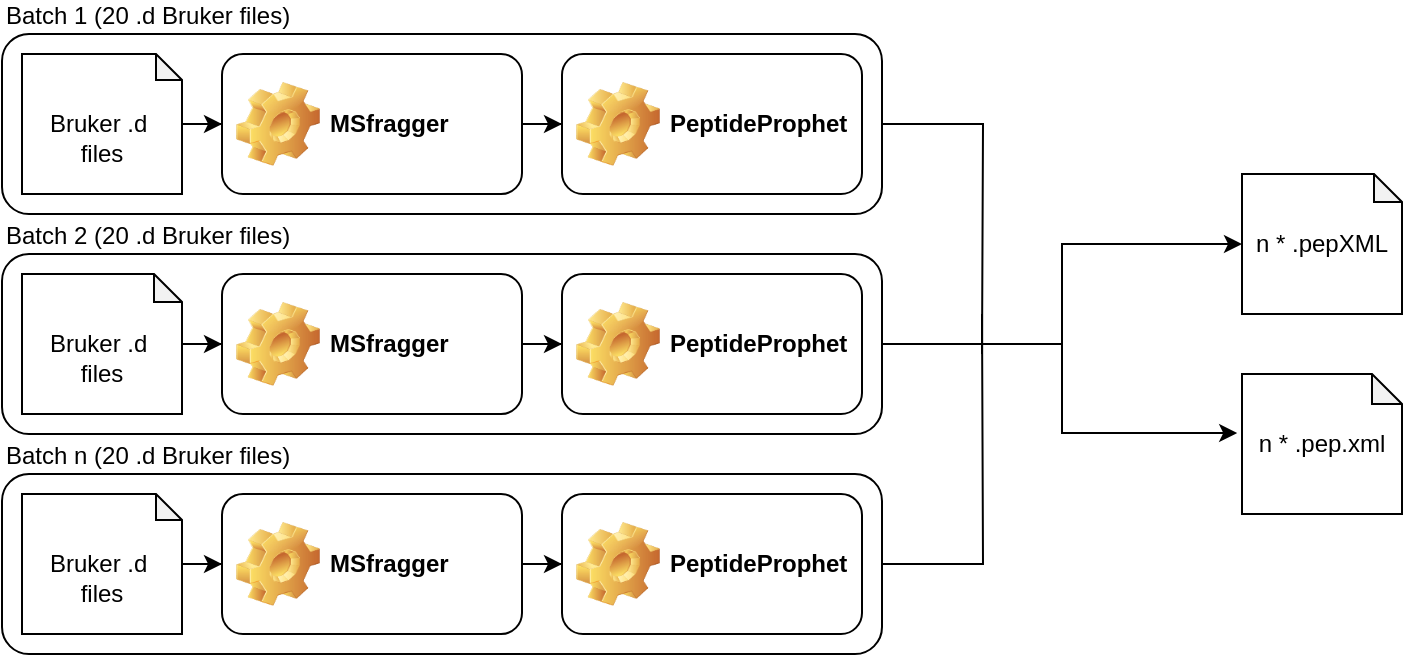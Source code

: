 <mxfile version="14.9.6" type="device"><diagram id="n_-5ijdxxIzs4n2ASLL0" name="MSFRAGGER"><mxGraphModel dx="591" dy="613" grid="1" gridSize="10" guides="1" tooltips="1" connect="1" arrows="1" fold="1" page="1" pageScale="1" pageWidth="850" pageHeight="1100" math="0" shadow="0"><root><mxCell id="0"/><mxCell id="1" parent="0"/><mxCell id="08W0gfI2OdSX0Z8US5El-11" style="edgeStyle=orthogonalEdgeStyle;rounded=0;orthogonalLoop=1;jettySize=auto;html=1;entryX=0;entryY=0.5;entryDx=0;entryDy=0;" edge="1" parent="1" source="08W0gfI2OdSX0Z8US5El-1" target="08W0gfI2OdSX0Z8US5El-5"><mxGeometry relative="1" as="geometry"/></mxCell><mxCell id="08W0gfI2OdSX0Z8US5El-1" value="&lt;br&gt;Bruker .d&amp;nbsp;&lt;br&gt;files" style="shape=note;whiteSpace=wrap;html=1;backgroundOutline=1;darkOpacity=0.05;size=13;" vertex="1" parent="1"><mxGeometry x="70" y="60" width="80" height="70" as="geometry"/></mxCell><mxCell id="08W0gfI2OdSX0Z8US5El-14" style="edgeStyle=orthogonalEdgeStyle;rounded=0;orthogonalLoop=1;jettySize=auto;html=1;" edge="1" parent="1" source="08W0gfI2OdSX0Z8US5El-5" target="08W0gfI2OdSX0Z8US5El-6"><mxGeometry relative="1" as="geometry"/></mxCell><mxCell id="08W0gfI2OdSX0Z8US5El-5" value="MSfragger" style="label;whiteSpace=wrap;html=1;image=img/clipart/Gear_128x128.png" vertex="1" parent="1"><mxGeometry x="170" y="60" width="150" height="70" as="geometry"/></mxCell><mxCell id="08W0gfI2OdSX0Z8US5El-6" value="PeptideProphet" style="label;whiteSpace=wrap;html=1;image=img/clipart/Gear_128x128.png" vertex="1" parent="1"><mxGeometry x="340" y="60" width="150" height="70" as="geometry"/></mxCell><mxCell id="08W0gfI2OdSX0Z8US5El-50" style="edgeStyle=orthogonalEdgeStyle;rounded=0;orthogonalLoop=1;jettySize=auto;html=1;endArrow=none;endFill=0;verticalAlign=middle;" edge="1" parent="1" source="08W0gfI2OdSX0Z8US5El-7"><mxGeometry relative="1" as="geometry"><mxPoint x="550" y="210" as="targetPoint"/></mxGeometry></mxCell><mxCell id="08W0gfI2OdSX0Z8US5El-7" value="Batch 1 (20 .d Bruker files)" style="rounded=1;whiteSpace=wrap;html=1;fillColor=none;labelPosition=center;verticalLabelPosition=top;align=left;verticalAlign=bottom;" vertex="1" parent="1"><mxGeometry x="60" y="50" width="440" height="90" as="geometry"/></mxCell><mxCell id="08W0gfI2OdSX0Z8US5El-15" style="edgeStyle=orthogonalEdgeStyle;rounded=0;orthogonalLoop=1;jettySize=auto;html=1;entryX=0;entryY=0.5;entryDx=0;entryDy=0;" edge="1" parent="1" source="08W0gfI2OdSX0Z8US5El-16" target="08W0gfI2OdSX0Z8US5El-18"><mxGeometry relative="1" as="geometry"/></mxCell><mxCell id="08W0gfI2OdSX0Z8US5El-16" value="&lt;br&gt;Bruker .d&amp;nbsp;&lt;br&gt;files" style="shape=note;whiteSpace=wrap;html=1;backgroundOutline=1;darkOpacity=0.05;size=14;" vertex="1" parent="1"><mxGeometry x="70" y="170" width="80" height="70" as="geometry"/></mxCell><mxCell id="08W0gfI2OdSX0Z8US5El-17" style="edgeStyle=orthogonalEdgeStyle;rounded=0;orthogonalLoop=1;jettySize=auto;html=1;" edge="1" parent="1" source="08W0gfI2OdSX0Z8US5El-18" target="08W0gfI2OdSX0Z8US5El-19"><mxGeometry relative="1" as="geometry"/></mxCell><mxCell id="08W0gfI2OdSX0Z8US5El-18" value="MSfragger" style="label;whiteSpace=wrap;html=1;image=img/clipart/Gear_128x128.png" vertex="1" parent="1"><mxGeometry x="170" y="170" width="150" height="70" as="geometry"/></mxCell><mxCell id="08W0gfI2OdSX0Z8US5El-19" value="PeptideProphet" style="label;whiteSpace=wrap;html=1;image=img/clipart/Gear_128x128.png" vertex="1" parent="1"><mxGeometry x="340" y="170" width="150" height="70" as="geometry"/></mxCell><mxCell id="08W0gfI2OdSX0Z8US5El-49" style="edgeStyle=orthogonalEdgeStyle;rounded=0;orthogonalLoop=1;jettySize=auto;html=1;endArrow=classic;endFill=1;verticalAlign=middle;entryX=0;entryY=0.5;entryDx=0;entryDy=0;entryPerimeter=0;" edge="1" parent="1" source="08W0gfI2OdSX0Z8US5El-20" target="08W0gfI2OdSX0Z8US5El-39"><mxGeometry relative="1" as="geometry"><mxPoint x="630" y="160" as="targetPoint"/></mxGeometry></mxCell><mxCell id="08W0gfI2OdSX0Z8US5El-51" style="edgeStyle=orthogonalEdgeStyle;rounded=0;orthogonalLoop=1;jettySize=auto;html=1;endArrow=classic;endFill=1;verticalAlign=middle;entryX=-0.03;entryY=0.422;entryDx=0;entryDy=0;entryPerimeter=0;" edge="1" parent="1" source="08W0gfI2OdSX0Z8US5El-20" target="08W0gfI2OdSX0Z8US5El-52"><mxGeometry relative="1" as="geometry"><mxPoint x="630" y="250" as="targetPoint"/></mxGeometry></mxCell><mxCell id="08W0gfI2OdSX0Z8US5El-20" value="Batch 2 (20 .d Bruker files)" style="rounded=1;whiteSpace=wrap;html=1;fillColor=none;labelPosition=center;verticalLabelPosition=top;align=left;verticalAlign=bottom;" vertex="1" parent="1"><mxGeometry x="60" y="160" width="440" height="90" as="geometry"/></mxCell><mxCell id="08W0gfI2OdSX0Z8US5El-21" style="edgeStyle=orthogonalEdgeStyle;rounded=0;orthogonalLoop=1;jettySize=auto;html=1;entryX=0;entryY=0.5;entryDx=0;entryDy=0;" edge="1" parent="1" source="08W0gfI2OdSX0Z8US5El-22" target="08W0gfI2OdSX0Z8US5El-24"><mxGeometry relative="1" as="geometry"/></mxCell><mxCell id="08W0gfI2OdSX0Z8US5El-22" value="&lt;br&gt;Bruker .d&amp;nbsp;&lt;br&gt;files" style="shape=note;whiteSpace=wrap;html=1;backgroundOutline=1;darkOpacity=0.05;size=13;" vertex="1" parent="1"><mxGeometry x="70" y="280" width="80" height="70" as="geometry"/></mxCell><mxCell id="08W0gfI2OdSX0Z8US5El-23" style="edgeStyle=orthogonalEdgeStyle;rounded=0;orthogonalLoop=1;jettySize=auto;html=1;" edge="1" parent="1" source="08W0gfI2OdSX0Z8US5El-24" target="08W0gfI2OdSX0Z8US5El-25"><mxGeometry relative="1" as="geometry"/></mxCell><mxCell id="08W0gfI2OdSX0Z8US5El-24" value="MSfragger" style="label;whiteSpace=wrap;html=1;image=img/clipart/Gear_128x128.png" vertex="1" parent="1"><mxGeometry x="170" y="280" width="150" height="70" as="geometry"/></mxCell><mxCell id="08W0gfI2OdSX0Z8US5El-25" value="PeptideProphet" style="label;whiteSpace=wrap;html=1;image=img/clipart/Gear_128x128.png" vertex="1" parent="1"><mxGeometry x="340" y="280" width="150" height="70" as="geometry"/></mxCell><mxCell id="08W0gfI2OdSX0Z8US5El-48" style="edgeStyle=orthogonalEdgeStyle;rounded=0;orthogonalLoop=1;jettySize=auto;html=1;endArrow=none;endFill=0;verticalAlign=middle;" edge="1" parent="1" source="08W0gfI2OdSX0Z8US5El-26"><mxGeometry relative="1" as="geometry"><mxPoint x="550" y="190" as="targetPoint"/></mxGeometry></mxCell><mxCell id="08W0gfI2OdSX0Z8US5El-26" value="Batch n (20 .d Bruker files)" style="rounded=1;whiteSpace=wrap;html=1;fillColor=none;labelPosition=center;verticalLabelPosition=top;align=left;verticalAlign=bottom;" vertex="1" parent="1"><mxGeometry x="60" y="270" width="440" height="90" as="geometry"/></mxCell><mxCell id="08W0gfI2OdSX0Z8US5El-39" value="n * .pepXML" style="shape=note;whiteSpace=wrap;html=1;backgroundOutline=1;darkOpacity=0.05;size=14;" vertex="1" parent="1"><mxGeometry x="680" y="120" width="80" height="70" as="geometry"/></mxCell><mxCell id="08W0gfI2OdSX0Z8US5El-52" value="n * .pep.xml" style="shape=note;whiteSpace=wrap;html=1;backgroundOutline=1;darkOpacity=0.05;size=15;" vertex="1" parent="1"><mxGeometry x="680" y="220" width="80" height="70" as="geometry"/></mxCell></root></mxGraphModel></diagram></mxfile>